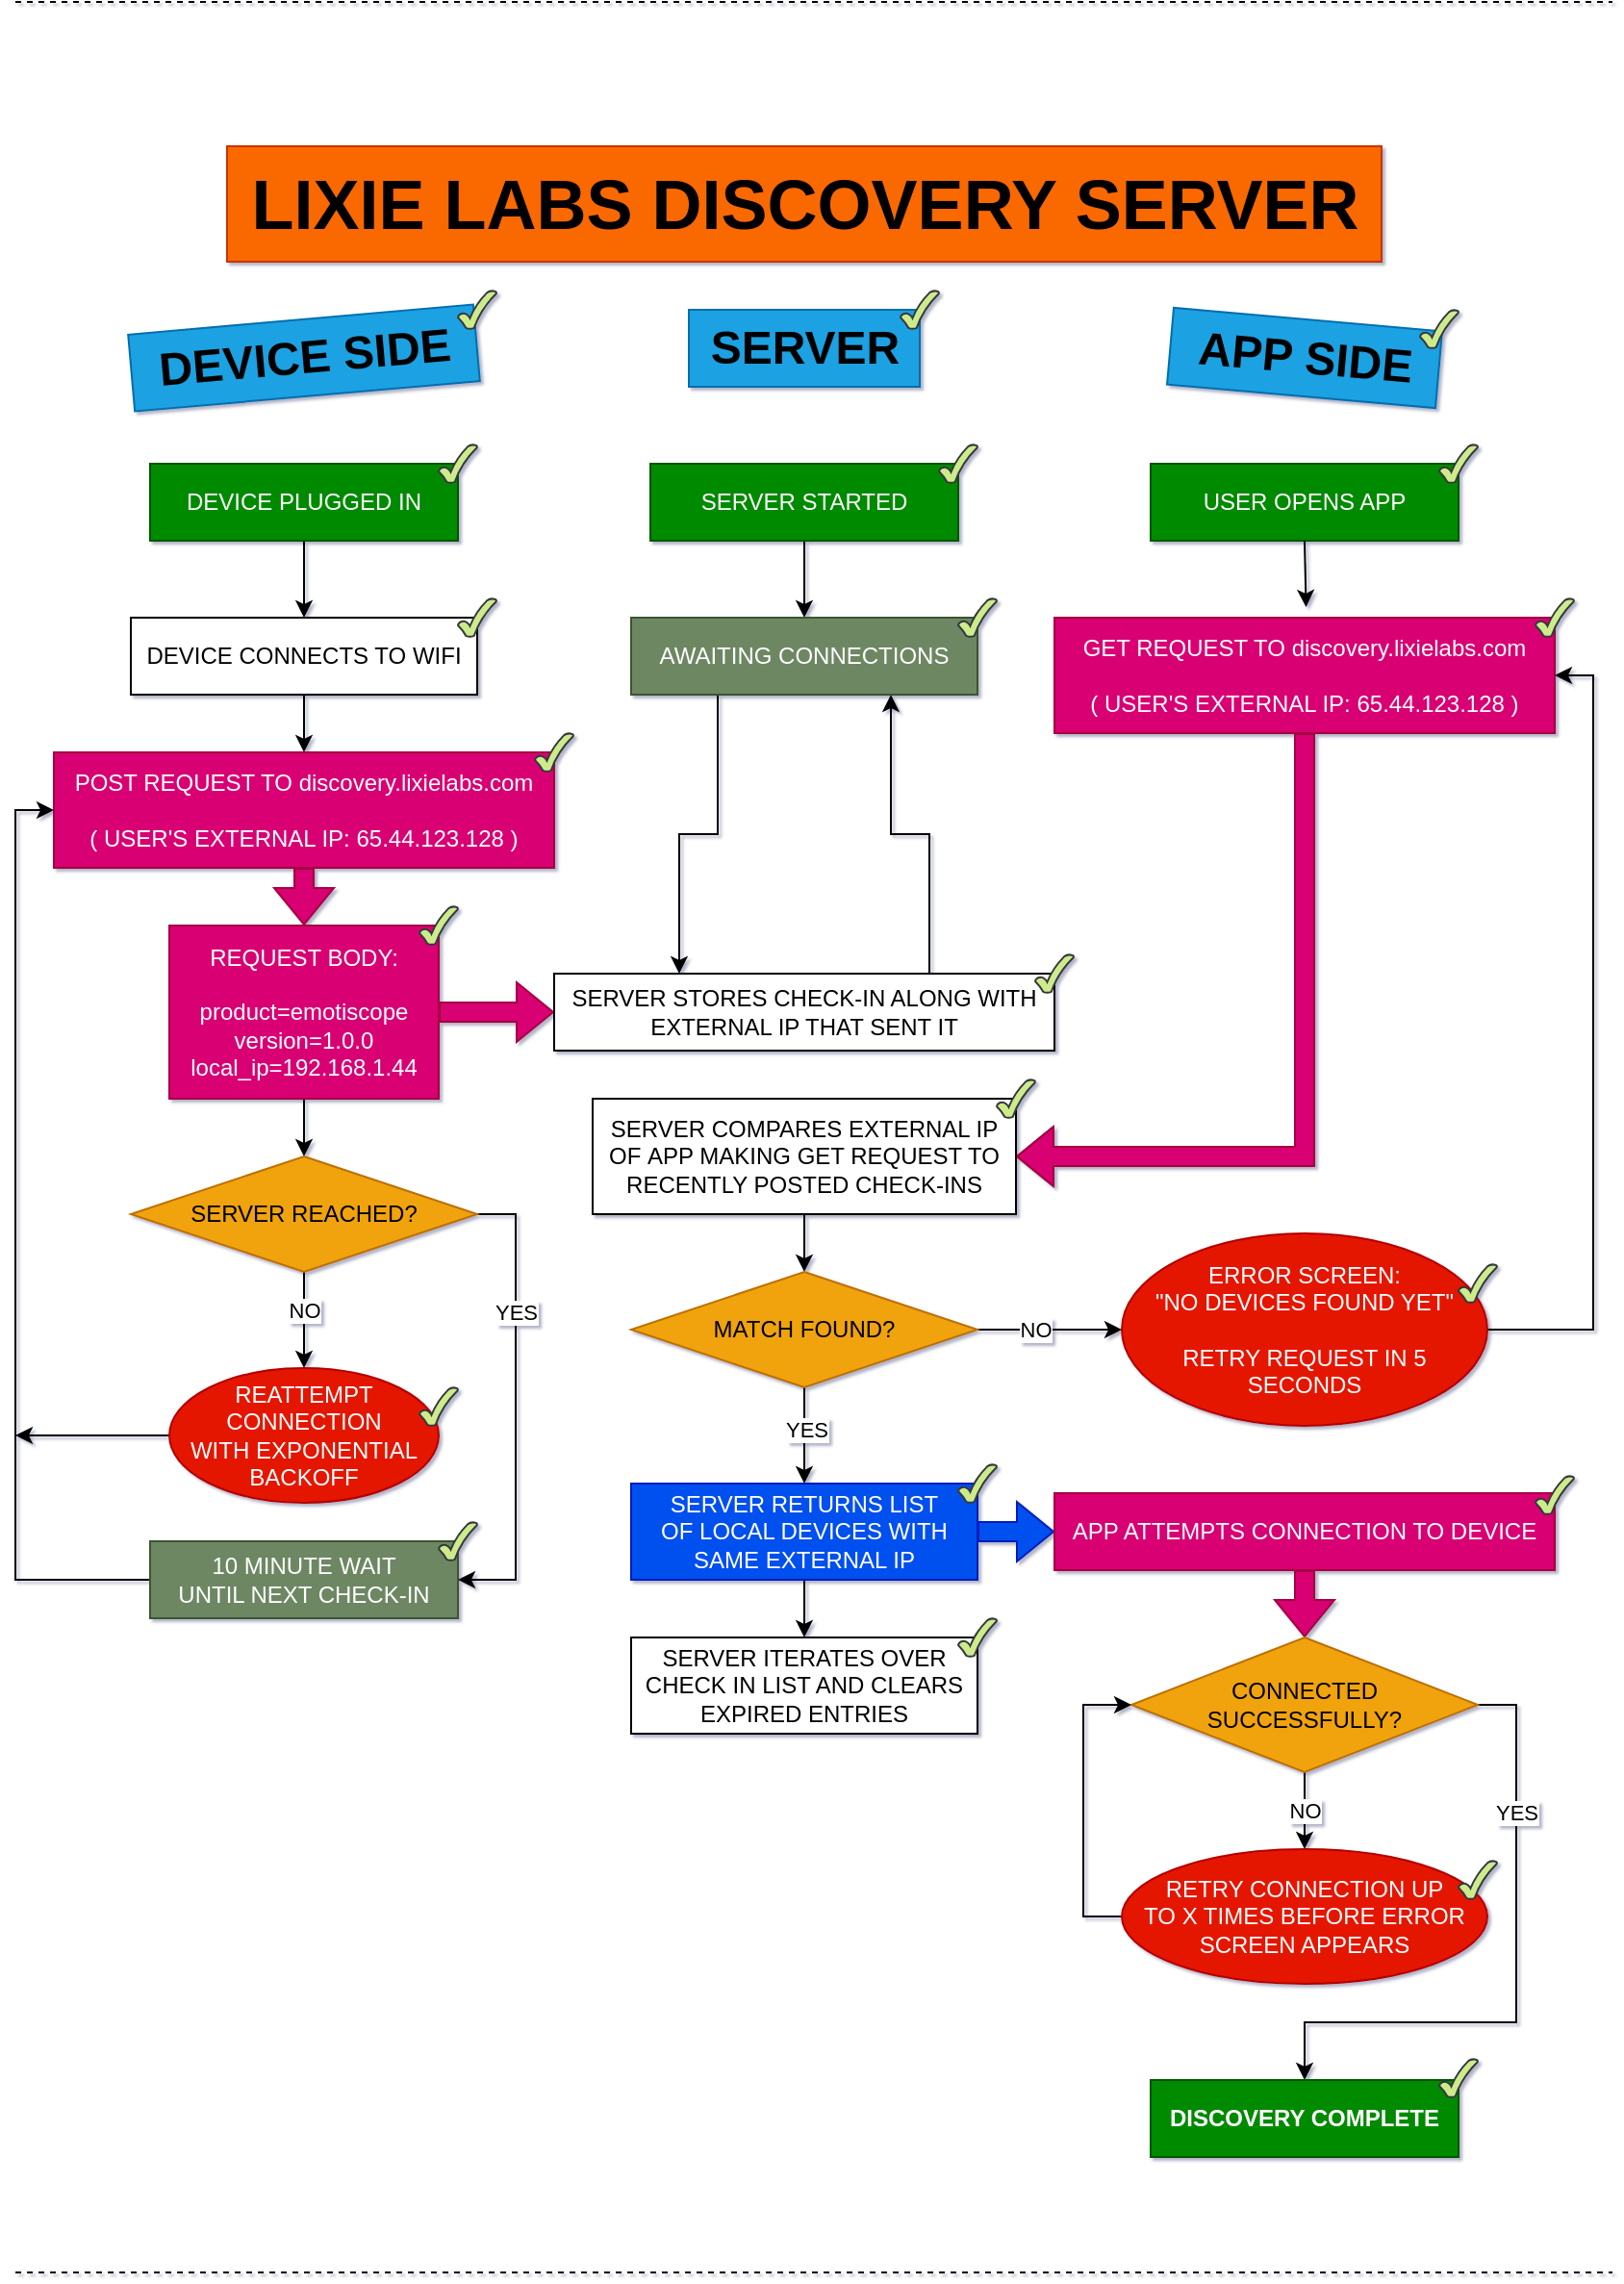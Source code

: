<mxfile>
    <diagram name="Page-1" id="m7h62sNd-sG1F1xwPiXm">
        <mxGraphModel dx="1070" dy="427" grid="1" gridSize="10" guides="1" tooltips="1" connect="1" arrows="1" fold="1" page="1" pageScale="1" pageWidth="850" pageHeight="1100" background="none" math="0" shadow="1">
            <root>
                <mxCell id="0"/>
                <mxCell id="1" parent="0"/>
                <mxCell id="rlILf8Csak6X1hhZwI38-141" style="edgeStyle=orthogonalEdgeStyle;rounded=0;orthogonalLoop=1;jettySize=auto;html=1;exitX=0.5;exitY=1;exitDx=0;exitDy=0;entryX=0.5;entryY=0;entryDx=0;entryDy=0;" parent="1" source="rlILf8Csak6X1hhZwI38-2" target="rlILf8Csak6X1hhZwI38-140" edge="1">
                    <mxGeometry relative="1" as="geometry"/>
                </mxCell>
                <mxCell id="rlILf8Csak6X1hhZwI38-2" value="DEVICE PLUGGED IN" style="rounded=0;whiteSpace=wrap;html=1;fillColor=#008a00;fontColor=#ffffff;strokeColor=#005700;" parent="1" vertex="1">
                    <mxGeometry x="80" y="240" width="160" height="40" as="geometry"/>
                </mxCell>
                <mxCell id="rlILf8Csak6X1hhZwI38-3" value="&lt;b&gt;DEVICE SIDE&lt;/b&gt;" style="text;html=1;align=center;verticalAlign=middle;resizable=0;points=[];autosize=1;strokeColor=#006EAF;fillColor=#1ba1e2;fontSize=24;fontStyle=0;labelBackgroundColor=none;labelBorderColor=none;perimeterSpacing=0;fontColor=#050505;rounded=0;glass=0;shadow=0;rotation=355;" parent="1" vertex="1">
                    <mxGeometry x="70" y="165" width="180" height="40" as="geometry"/>
                </mxCell>
                <mxCell id="rlILf8Csak6X1hhZwI38-143" style="edgeStyle=orthogonalEdgeStyle;rounded=0;orthogonalLoop=1;jettySize=auto;html=1;exitX=0.5;exitY=1;exitDx=0;exitDy=0;entryX=0.5;entryY=0;entryDx=0;entryDy=0;" parent="1" source="rlILf8Csak6X1hhZwI38-140" target="rlILf8Csak6X1hhZwI38-142" edge="1">
                    <mxGeometry relative="1" as="geometry"/>
                </mxCell>
                <mxCell id="rlILf8Csak6X1hhZwI38-140" value="DEVICE CONNECTS TO WIFI" style="rounded=0;whiteSpace=wrap;html=1;" parent="1" vertex="1">
                    <mxGeometry x="70" y="320" width="180" height="40" as="geometry"/>
                </mxCell>
                <mxCell id="rlILf8Csak6X1hhZwI38-288" style="edgeStyle=orthogonalEdgeStyle;rounded=0;orthogonalLoop=1;jettySize=auto;html=1;exitX=0.5;exitY=1;exitDx=0;exitDy=0;entryX=0.5;entryY=0;entryDx=0;entryDy=0;fillColor=#d80073;strokeColor=#A50040;shape=flexArrow;" parent="1" source="rlILf8Csak6X1hhZwI38-142" target="rlILf8Csak6X1hhZwI38-287" edge="1">
                    <mxGeometry relative="1" as="geometry"/>
                </mxCell>
                <mxCell id="rlILf8Csak6X1hhZwI38-142" value="POST REQUEST TO discovery.lixielabs.com&lt;br&gt;&lt;br&gt;( USER'S EXTERNAL IP: 65.44.123.128 )" style="rounded=0;whiteSpace=wrap;html=1;fillColor=#d80073;fontColor=#ffffff;strokeColor=#A50040;" parent="1" vertex="1">
                    <mxGeometry x="30" y="390" width="260" height="60" as="geometry"/>
                </mxCell>
                <mxCell id="rlILf8Csak6X1hhZwI38-152" value="&lt;b&gt;&lt;font style=&quot;font-size: 36px;&quot;&gt;LIXIE LABS DISCOVERY SERVER&lt;/font&gt;&lt;/b&gt;" style="text;html=1;align=center;verticalAlign=middle;resizable=0;points=[];autosize=1;strokeColor=#C73500;fillColor=#fa6800;fontColor=#000000;rounded=0;" parent="1" vertex="1">
                    <mxGeometry x="120" y="75" width="600" height="60" as="geometry"/>
                </mxCell>
                <mxCell id="rlILf8Csak6X1hhZwI38-200" value="&lt;b&gt;APP SIDE&lt;/b&gt;" style="text;html=1;align=center;verticalAlign=middle;resizable=0;points=[];autosize=1;strokeColor=#006EAF;fillColor=#1ba1e2;fontSize=24;fontStyle=0;labelBackgroundColor=none;labelBorderColor=none;perimeterSpacing=0;fontColor=#050505;rounded=0;rotation=5;" parent="1" vertex="1">
                    <mxGeometry x="610" y="165" width="140" height="40" as="geometry"/>
                </mxCell>
                <mxCell id="rlILf8Csak6X1hhZwI38-241" value="" style="endArrow=none;dashed=1;html=1;rounded=0;" parent="1" edge="1">
                    <mxGeometry width="50" height="50" relative="1" as="geometry">
                        <mxPoint x="10" as="sourcePoint"/>
                        <mxPoint x="840" as="targetPoint"/>
                    </mxGeometry>
                </mxCell>
                <mxCell id="rlILf8Csak6X1hhZwI38-298" style="edgeStyle=orthogonalEdgeStyle;rounded=0;orthogonalLoop=1;jettySize=auto;html=1;exitX=1;exitY=0.5;exitDx=0;exitDy=0;entryX=0;entryY=0.5;entryDx=0;entryDy=0;fillColor=#d80073;strokeColor=#A50040;shape=flexArrow;" parent="1" source="rlILf8Csak6X1hhZwI38-287" target="rlILf8Csak6X1hhZwI38-289" edge="1">
                    <mxGeometry relative="1" as="geometry"/>
                </mxCell>
                <mxCell id="rlILf8Csak6X1hhZwI38-311" style="edgeStyle=orthogonalEdgeStyle;rounded=0;orthogonalLoop=1;jettySize=auto;html=1;exitX=0.5;exitY=1;exitDx=0;exitDy=0;entryX=0.5;entryY=0;entryDx=0;entryDy=0;" parent="1" source="rlILf8Csak6X1hhZwI38-287" target="rlILf8Csak6X1hhZwI38-310" edge="1">
                    <mxGeometry relative="1" as="geometry"/>
                </mxCell>
                <mxCell id="rlILf8Csak6X1hhZwI38-287" value="&lt;div&gt;REQUEST BODY:&lt;/div&gt;&lt;div&gt;&lt;br&gt;&lt;/div&gt;&lt;div&gt;product=emotiscope&lt;/div&gt;&lt;div&gt;version=1.0.0&lt;/div&gt;&lt;div&gt;local_ip=192.168.1.44&lt;/div&gt;" style="rounded=0;whiteSpace=wrap;html=1;fillColor=#d80073;fontColor=#ffffff;strokeColor=#A50040;" parent="1" vertex="1">
                    <mxGeometry x="90" y="480" width="140" height="90" as="geometry"/>
                </mxCell>
                <mxCell id="rlILf8Csak6X1hhZwI38-325" style="edgeStyle=orthogonalEdgeStyle;rounded=0;orthogonalLoop=1;jettySize=auto;html=1;exitX=0.75;exitY=0;exitDx=0;exitDy=0;entryX=0.75;entryY=1;entryDx=0;entryDy=0;" parent="1" source="rlILf8Csak6X1hhZwI38-289" target="rlILf8Csak6X1hhZwI38-321" edge="1">
                    <mxGeometry relative="1" as="geometry"/>
                </mxCell>
                <mxCell id="rlILf8Csak6X1hhZwI38-289" value="SERVER STORES CHECK-IN ALONG WITH EXTERNAL IP THAT SENT IT" style="rounded=0;whiteSpace=wrap;html=1;" parent="1" vertex="1">
                    <mxGeometry x="290" y="505" width="260" height="40" as="geometry"/>
                </mxCell>
                <mxCell id="rlILf8Csak6X1hhZwI38-292" value="USER OPENS APP" style="rounded=0;whiteSpace=wrap;html=1;fillColor=#008a00;fontColor=#ffffff;strokeColor=#005700;" parent="1" vertex="1">
                    <mxGeometry x="600" y="240" width="160" height="40" as="geometry"/>
                </mxCell>
                <mxCell id="rlILf8Csak6X1hhZwI38-293" value="&lt;b&gt;SERVER&lt;/b&gt;" style="text;html=1;align=center;verticalAlign=middle;resizable=0;points=[];autosize=1;strokeColor=#006EAF;fillColor=#1ba1e2;fontSize=24;fontStyle=0;labelBackgroundColor=none;labelBorderColor=none;perimeterSpacing=0;fontColor=#050505;rounded=0;glass=0;shadow=0;rotation=0;" parent="1" vertex="1">
                    <mxGeometry x="360" y="160" width="120" height="40" as="geometry"/>
                </mxCell>
                <mxCell id="rlILf8Csak6X1hhZwI38-322" style="edgeStyle=orthogonalEdgeStyle;rounded=0;orthogonalLoop=1;jettySize=auto;html=1;exitX=0.5;exitY=1;exitDx=0;exitDy=0;entryX=0.5;entryY=0;entryDx=0;entryDy=0;" parent="1" source="rlILf8Csak6X1hhZwI38-294" target="rlILf8Csak6X1hhZwI38-321" edge="1">
                    <mxGeometry relative="1" as="geometry"/>
                </mxCell>
                <mxCell id="rlILf8Csak6X1hhZwI38-294" value="SERVER STARTED" style="rounded=0;whiteSpace=wrap;html=1;fillColor=#008a00;fontColor=#ffffff;strokeColor=#005700;" parent="1" vertex="1">
                    <mxGeometry x="340" y="240" width="160" height="40" as="geometry"/>
                </mxCell>
                <mxCell id="rlILf8Csak6X1hhZwI38-300" style="edgeStyle=orthogonalEdgeStyle;rounded=0;orthogonalLoop=1;jettySize=auto;html=1;exitX=0.5;exitY=1;exitDx=0;exitDy=0;entryX=1;entryY=0.5;entryDx=0;entryDy=0;fillColor=#d80073;strokeColor=#A50040;shape=flexArrow;" parent="1" source="rlILf8Csak6X1hhZwI38-295" target="rlILf8Csak6X1hhZwI38-299" edge="1">
                    <mxGeometry relative="1" as="geometry"/>
                </mxCell>
                <mxCell id="rlILf8Csak6X1hhZwI38-295" value="GET REQUEST TO discovery.lixielabs.com&lt;br&gt;&lt;br&gt;( USER'S EXTERNAL IP: 65.44.123.128 )" style="rounded=0;whiteSpace=wrap;html=1;fillColor=#d80073;fontColor=#ffffff;strokeColor=#A50040;" parent="1" vertex="1">
                    <mxGeometry x="550" y="320" width="260" height="60" as="geometry"/>
                </mxCell>
                <mxCell id="rlILf8Csak6X1hhZwI38-296" style="edgeStyle=orthogonalEdgeStyle;rounded=0;orthogonalLoop=1;jettySize=auto;html=1;exitX=0.5;exitY=1;exitDx=0;exitDy=0;entryX=0.503;entryY=-0.092;entryDx=0;entryDy=0;entryPerimeter=0;" parent="1" source="rlILf8Csak6X1hhZwI38-292" target="rlILf8Csak6X1hhZwI38-295" edge="1">
                    <mxGeometry relative="1" as="geometry"/>
                </mxCell>
                <mxCell id="rlILf8Csak6X1hhZwI38-303" style="edgeStyle=orthogonalEdgeStyle;rounded=0;orthogonalLoop=1;jettySize=auto;html=1;exitX=0.5;exitY=1;exitDx=0;exitDy=0;entryX=0.5;entryY=0;entryDx=0;entryDy=0;" parent="1" source="rlILf8Csak6X1hhZwI38-299" target="rlILf8Csak6X1hhZwI38-302" edge="1">
                    <mxGeometry relative="1" as="geometry"/>
                </mxCell>
                <mxCell id="rlILf8Csak6X1hhZwI38-299" value="SERVER COMPARES EXTERNAL IP&lt;br&gt;OF&amp;nbsp;APP MAKING GET REQUEST TO&lt;br&gt;RECENTLY POSTED CHECK-INS" style="rounded=0;whiteSpace=wrap;html=1;" parent="1" vertex="1">
                    <mxGeometry x="310" y="570" width="220" height="60" as="geometry"/>
                </mxCell>
                <mxCell id="rlILf8Csak6X1hhZwI38-306" style="edgeStyle=orthogonalEdgeStyle;rounded=0;orthogonalLoop=1;jettySize=auto;html=1;exitX=1;exitY=0.5;exitDx=0;exitDy=0;entryX=0;entryY=0.5;entryDx=0;entryDy=0;" parent="1" source="rlILf8Csak6X1hhZwI38-302" target="rlILf8Csak6X1hhZwI38-305" edge="1">
                    <mxGeometry relative="1" as="geometry"/>
                </mxCell>
                <mxCell id="rlILf8Csak6X1hhZwI38-307" value="NO" style="edgeLabel;html=1;align=center;verticalAlign=middle;resizable=0;points=[];rounded=0;" parent="rlILf8Csak6X1hhZwI38-306" vertex="1" connectable="0">
                    <mxGeometry x="-0.2" y="-3" relative="1" as="geometry">
                        <mxPoint y="-3" as="offset"/>
                    </mxGeometry>
                </mxCell>
                <mxCell id="rlILf8Csak6X1hhZwI38-328" style="edgeStyle=orthogonalEdgeStyle;rounded=0;orthogonalLoop=1;jettySize=auto;html=1;exitX=0.5;exitY=1;exitDx=0;exitDy=0;entryX=0.5;entryY=0;entryDx=0;entryDy=0;" parent="1" source="rlILf8Csak6X1hhZwI38-302" target="rlILf8Csak6X1hhZwI38-327" edge="1">
                    <mxGeometry relative="1" as="geometry"/>
                </mxCell>
                <mxCell id="rlILf8Csak6X1hhZwI38-329" value="YES" style="edgeLabel;html=1;align=center;verticalAlign=middle;resizable=0;points=[];rounded=0;" parent="rlILf8Csak6X1hhZwI38-328" vertex="1" connectable="0">
                    <mxGeometry x="-0.133" y="1" relative="1" as="geometry">
                        <mxPoint as="offset"/>
                    </mxGeometry>
                </mxCell>
                <mxCell id="rlILf8Csak6X1hhZwI38-302" value="MATCH FOUND?" style="rhombus;whiteSpace=wrap;html=1;fillColor=#f0a30a;fontColor=#000000;strokeColor=#BD7000;rounded=0;" parent="1" vertex="1">
                    <mxGeometry x="330" y="660" width="180" height="60" as="geometry"/>
                </mxCell>
                <mxCell id="rlILf8Csak6X1hhZwI38-326" style="edgeStyle=orthogonalEdgeStyle;rounded=0;orthogonalLoop=1;jettySize=auto;html=1;exitX=1;exitY=0.5;exitDx=0;exitDy=0;entryX=1;entryY=0.5;entryDx=0;entryDy=0;" parent="1" source="rlILf8Csak6X1hhZwI38-305" target="rlILf8Csak6X1hhZwI38-295" edge="1">
                    <mxGeometry relative="1" as="geometry">
                        <Array as="points">
                            <mxPoint x="830" y="690"/>
                            <mxPoint x="830" y="350"/>
                        </Array>
                    </mxGeometry>
                </mxCell>
                <mxCell id="rlILf8Csak6X1hhZwI38-305" value="ERROR SCREEN:&lt;br&gt;&quot;NO DEVICES FOUND YET&quot;&lt;br&gt;&lt;br&gt;RETRY REQUEST IN 5 SECONDS" style="ellipse;whiteSpace=wrap;html=1;fillColor=#e51400;strokeColor=#B20000;fontColor=#ffffff;rounded=0;" parent="1" vertex="1">
                    <mxGeometry x="585" y="640" width="190" height="100" as="geometry"/>
                </mxCell>
                <mxCell id="rlILf8Csak6X1hhZwI38-320" style="edgeStyle=orthogonalEdgeStyle;rounded=0;orthogonalLoop=1;jettySize=auto;html=1;exitX=0;exitY=0.5;exitDx=0;exitDy=0;entryX=0;entryY=0.5;entryDx=0;entryDy=0;" parent="1" source="rlILf8Csak6X1hhZwI38-308" target="rlILf8Csak6X1hhZwI38-142" edge="1">
                    <mxGeometry relative="1" as="geometry"/>
                </mxCell>
                <mxCell id="rlILf8Csak6X1hhZwI38-308" value="10 MINUTE WAIT&lt;br&gt;UNTIL NEXT CHECK-IN" style="rounded=0;whiteSpace=wrap;html=1;fillColor=#6d8764;fontColor=#ffffff;strokeColor=#3A5431;" parent="1" vertex="1">
                    <mxGeometry x="80" y="800" width="160" height="40" as="geometry"/>
                </mxCell>
                <mxCell id="rlILf8Csak6X1hhZwI38-314" style="edgeStyle=orthogonalEdgeStyle;rounded=0;orthogonalLoop=1;jettySize=auto;html=1;exitX=0.5;exitY=1;exitDx=0;exitDy=0;entryX=0.5;entryY=0;entryDx=0;entryDy=0;" parent="1" source="rlILf8Csak6X1hhZwI38-310" target="rlILf8Csak6X1hhZwI38-313" edge="1">
                    <mxGeometry relative="1" as="geometry"/>
                </mxCell>
                <mxCell id="rlILf8Csak6X1hhZwI38-315" value="NO" style="edgeLabel;html=1;align=center;verticalAlign=middle;resizable=0;points=[];rounded=0;" parent="rlILf8Csak6X1hhZwI38-314" vertex="1" connectable="0">
                    <mxGeometry x="-0.05" y="-1" relative="1" as="geometry">
                        <mxPoint x="1" y="-4" as="offset"/>
                    </mxGeometry>
                </mxCell>
                <mxCell id="rlILf8Csak6X1hhZwI38-318" style="edgeStyle=orthogonalEdgeStyle;rounded=0;orthogonalLoop=1;jettySize=auto;html=1;exitX=1;exitY=0.5;exitDx=0;exitDy=0;entryX=1;entryY=0.5;entryDx=0;entryDy=0;" parent="1" source="rlILf8Csak6X1hhZwI38-310" target="rlILf8Csak6X1hhZwI38-308" edge="1">
                    <mxGeometry relative="1" as="geometry">
                        <Array as="points">
                            <mxPoint x="270" y="630"/>
                            <mxPoint x="270" y="820"/>
                        </Array>
                    </mxGeometry>
                </mxCell>
                <mxCell id="rlILf8Csak6X1hhZwI38-319" value="YES" style="edgeLabel;html=1;align=center;verticalAlign=middle;resizable=0;points=[];rounded=0;" parent="rlILf8Csak6X1hhZwI38-318" vertex="1" connectable="0">
                    <mxGeometry x="-0.172" y="-2" relative="1" as="geometry">
                        <mxPoint x="2" y="-29" as="offset"/>
                    </mxGeometry>
                </mxCell>
                <mxCell id="rlILf8Csak6X1hhZwI38-310" value="SERVER REACHED?" style="rhombus;whiteSpace=wrap;html=1;fillColor=#f0a30a;fontColor=#000000;strokeColor=#BD7000;rounded=0;" parent="1" vertex="1">
                    <mxGeometry x="70" y="600" width="180" height="60" as="geometry"/>
                </mxCell>
                <mxCell id="rlILf8Csak6X1hhZwI38-341" style="edgeStyle=orthogonalEdgeStyle;rounded=0;orthogonalLoop=1;jettySize=auto;html=1;exitX=0;exitY=0.5;exitDx=0;exitDy=0;" parent="1" source="rlILf8Csak6X1hhZwI38-313" edge="1">
                    <mxGeometry relative="1" as="geometry">
                        <mxPoint x="10" y="745" as="targetPoint"/>
                    </mxGeometry>
                </mxCell>
                <mxCell id="rlILf8Csak6X1hhZwI38-313" value="REATTEMPT CONNECTION&lt;br&gt;WITH EXPONENTIAL BACKOFF" style="ellipse;whiteSpace=wrap;html=1;fillColor=#e51400;strokeColor=#B20000;fontColor=#ffffff;rounded=0;" parent="1" vertex="1">
                    <mxGeometry x="90" y="710" width="140" height="70" as="geometry"/>
                </mxCell>
                <mxCell id="rlILf8Csak6X1hhZwI38-324" style="edgeStyle=orthogonalEdgeStyle;rounded=0;orthogonalLoop=1;jettySize=auto;html=1;exitX=0.25;exitY=1;exitDx=0;exitDy=0;entryX=0.25;entryY=0;entryDx=0;entryDy=0;" parent="1" source="rlILf8Csak6X1hhZwI38-321" target="rlILf8Csak6X1hhZwI38-289" edge="1">
                    <mxGeometry relative="1" as="geometry"/>
                </mxCell>
                <mxCell id="rlILf8Csak6X1hhZwI38-321" value="AWAITING CONNECTIONS" style="rounded=0;whiteSpace=wrap;html=1;fillColor=#6d8764;fontColor=#ffffff;strokeColor=#3A5431;" parent="1" vertex="1">
                    <mxGeometry x="330" y="320" width="180" height="40" as="geometry"/>
                </mxCell>
                <mxCell id="rlILf8Csak6X1hhZwI38-331" style="edgeStyle=orthogonalEdgeStyle;rounded=0;orthogonalLoop=1;jettySize=auto;html=1;exitX=1;exitY=0.5;exitDx=0;exitDy=0;entryX=0;entryY=0.5;entryDx=0;entryDy=0;fillColor=#0050ef;strokeColor=#001DBC;shape=flexArrow;" parent="1" source="rlILf8Csak6X1hhZwI38-327" target="rlILf8Csak6X1hhZwI38-330" edge="1">
                    <mxGeometry relative="1" as="geometry"/>
                </mxCell>
                <mxCell id="rlILf8Csak6X1hhZwI38-344" style="edgeStyle=orthogonalEdgeStyle;rounded=0;orthogonalLoop=1;jettySize=auto;html=1;exitX=0.5;exitY=1;exitDx=0;exitDy=0;entryX=0.5;entryY=0;entryDx=0;entryDy=0;" parent="1" source="rlILf8Csak6X1hhZwI38-327" target="rlILf8Csak6X1hhZwI38-343" edge="1">
                    <mxGeometry relative="1" as="geometry"/>
                </mxCell>
                <mxCell id="rlILf8Csak6X1hhZwI38-327" value="SERVER RETURNS LIST&lt;br&gt;OF LOCAL DEVICES WITH&lt;br&gt;SAME EXTERNAL IP" style="rounded=0;whiteSpace=wrap;html=1;fillColor=#0050ef;fontColor=#ffffff;strokeColor=#001DBC;" parent="1" vertex="1">
                    <mxGeometry x="330" y="770" width="180" height="50" as="geometry"/>
                </mxCell>
                <mxCell id="rlILf8Csak6X1hhZwI38-333" style="edgeStyle=orthogonalEdgeStyle;rounded=0;orthogonalLoop=1;jettySize=auto;html=1;exitX=0.5;exitY=1;exitDx=0;exitDy=0;entryX=0.5;entryY=0;entryDx=0;entryDy=0;fillColor=#d80073;strokeColor=#A50040;shape=flexArrow;" parent="1" source="rlILf8Csak6X1hhZwI38-330" target="rlILf8Csak6X1hhZwI38-332" edge="1">
                    <mxGeometry relative="1" as="geometry"/>
                </mxCell>
                <mxCell id="rlILf8Csak6X1hhZwI38-330" value="APP ATTEMPTS CONNECTION TO DEVICE" style="rounded=0;whiteSpace=wrap;html=1;fillColor=#d80073;fontColor=#ffffff;strokeColor=#A50040;" parent="1" vertex="1">
                    <mxGeometry x="550" y="775" width="260" height="40" as="geometry"/>
                </mxCell>
                <mxCell id="rlILf8Csak6X1hhZwI38-335" style="edgeStyle=orthogonalEdgeStyle;rounded=0;orthogonalLoop=1;jettySize=auto;html=1;exitX=0.5;exitY=1;exitDx=0;exitDy=0;entryX=0.5;entryY=0;entryDx=0;entryDy=0;" parent="1" source="rlILf8Csak6X1hhZwI38-332" target="rlILf8Csak6X1hhZwI38-334" edge="1">
                    <mxGeometry relative="1" as="geometry"/>
                </mxCell>
                <mxCell id="rlILf8Csak6X1hhZwI38-336" value="NO" style="edgeLabel;html=1;align=center;verticalAlign=middle;resizable=0;points=[];rounded=0;" parent="rlILf8Csak6X1hhZwI38-335" vertex="1" connectable="0">
                    <mxGeometry x="-0.356" y="-2" relative="1" as="geometry">
                        <mxPoint x="2" y="7" as="offset"/>
                    </mxGeometry>
                </mxCell>
                <mxCell id="rlILf8Csak6X1hhZwI38-338" style="edgeStyle=orthogonalEdgeStyle;rounded=0;orthogonalLoop=1;jettySize=auto;html=1;exitX=1;exitY=0.5;exitDx=0;exitDy=0;entryX=0.5;entryY=0;entryDx=0;entryDy=0;" parent="1" source="rlILf8Csak6X1hhZwI38-332" target="rlILf8Csak6X1hhZwI38-337" edge="1">
                    <mxGeometry relative="1" as="geometry">
                        <Array as="points">
                            <mxPoint x="790" y="885"/>
                            <mxPoint x="790" y="1050"/>
                            <mxPoint x="680" y="1050"/>
                        </Array>
                    </mxGeometry>
                </mxCell>
                <mxCell id="rlILf8Csak6X1hhZwI38-339" value="YES" style="edgeLabel;html=1;align=center;verticalAlign=middle;resizable=0;points=[];rounded=0;" parent="rlILf8Csak6X1hhZwI38-338" vertex="1" connectable="0">
                    <mxGeometry x="-0.401" y="-1" relative="1" as="geometry">
                        <mxPoint x="1" y="-22" as="offset"/>
                    </mxGeometry>
                </mxCell>
                <mxCell id="rlILf8Csak6X1hhZwI38-332" value="CONNECTED SUCCESSFULLY?" style="rhombus;whiteSpace=wrap;html=1;fillColor=#f0a30a;fontColor=#000000;strokeColor=#BD7000;rounded=0;" parent="1" vertex="1">
                    <mxGeometry x="590" y="850" width="180" height="70" as="geometry"/>
                </mxCell>
                <mxCell id="rlILf8Csak6X1hhZwI38-342" style="edgeStyle=orthogonalEdgeStyle;rounded=0;orthogonalLoop=1;jettySize=auto;html=1;exitX=0;exitY=0.5;exitDx=0;exitDy=0;entryX=0;entryY=0.5;entryDx=0;entryDy=0;" parent="1" source="rlILf8Csak6X1hhZwI38-334" target="rlILf8Csak6X1hhZwI38-332" edge="1">
                    <mxGeometry relative="1" as="geometry"/>
                </mxCell>
                <mxCell id="rlILf8Csak6X1hhZwI38-334" value="RETRY CONNECTION UP&lt;br&gt;TO X TIMES BEFORE ERROR SCREEN APPEARS" style="ellipse;whiteSpace=wrap;html=1;fillColor=#e51400;strokeColor=#B20000;fontColor=#ffffff;rounded=0;" parent="1" vertex="1">
                    <mxGeometry x="585" y="960" width="190" height="70" as="geometry"/>
                </mxCell>
                <mxCell id="rlILf8Csak6X1hhZwI38-337" value="DISCOVERY COMPLETE" style="rounded=0;whiteSpace=wrap;html=1;fillColor=#008a00;fontColor=#ffffff;strokeColor=#005700;fontStyle=1;" parent="1" vertex="1">
                    <mxGeometry x="600" y="1080" width="160" height="40" as="geometry"/>
                </mxCell>
                <mxCell id="rlILf8Csak6X1hhZwI38-343" value="SERVER ITERATES OVER CHECK IN LIST AND CLEARS EXPIRED ENTRIES" style="rounded=0;whiteSpace=wrap;html=1;" parent="1" vertex="1">
                    <mxGeometry x="330" y="850" width="180" height="50" as="geometry"/>
                </mxCell>
                <mxCell id="rlILf8Csak6X1hhZwI38-345" value="" style="endArrow=none;dashed=1;html=1;rounded=0;" parent="1" edge="1">
                    <mxGeometry width="50" height="50" relative="1" as="geometry">
                        <mxPoint x="10" y="1180" as="sourcePoint"/>
                        <mxPoint x="840" y="1180" as="targetPoint"/>
                    </mxGeometry>
                </mxCell>
                <mxCell id="ryU5Rt2BenNnfQmtWVMC-1" value="" style="verticalLabelPosition=bottom;verticalAlign=top;html=1;shape=mxgraph.basic.tick;fillColor=#cdeb8b;strokeColor=#36393d;rounded=0;" parent="1" vertex="1">
                    <mxGeometry x="490" y="230" width="20" height="20" as="geometry"/>
                </mxCell>
                <mxCell id="ryU5Rt2BenNnfQmtWVMC-2" value="" style="verticalLabelPosition=bottom;verticalAlign=top;html=1;shape=mxgraph.basic.tick;fillColor=#cdeb8b;strokeColor=#36393d;rounded=0;" parent="1" vertex="1">
                    <mxGeometry x="500" y="310" width="20" height="20" as="geometry"/>
                </mxCell>
                <mxCell id="ryU5Rt2BenNnfQmtWVMC-5" value="" style="verticalLabelPosition=bottom;verticalAlign=top;html=1;shape=mxgraph.basic.tick;fillColor=#cdeb8b;strokeColor=#36393d;rounded=0;" parent="1" vertex="1">
                    <mxGeometry x="540" y="495" width="20" height="20" as="geometry"/>
                </mxCell>
                <mxCell id="ryU5Rt2BenNnfQmtWVMC-6" value="" style="verticalLabelPosition=bottom;verticalAlign=top;html=1;shape=mxgraph.basic.tick;fillColor=#cdeb8b;strokeColor=#36393d;rounded=0;" parent="1" vertex="1">
                    <mxGeometry x="520" y="560" width="20" height="20" as="geometry"/>
                </mxCell>
                <mxCell id="ryU5Rt2BenNnfQmtWVMC-7" value="" style="verticalLabelPosition=bottom;verticalAlign=top;html=1;shape=mxgraph.basic.tick;fillColor=#cdeb8b;strokeColor=#36393d;rounded=0;" parent="1" vertex="1">
                    <mxGeometry x="500" y="760" width="20" height="20" as="geometry"/>
                </mxCell>
                <mxCell id="ryU5Rt2BenNnfQmtWVMC-8" value="" style="verticalLabelPosition=bottom;verticalAlign=top;html=1;shape=mxgraph.basic.tick;fillColor=#cdeb8b;strokeColor=#36393d;rounded=0;" parent="1" vertex="1">
                    <mxGeometry x="500" y="840" width="20" height="20" as="geometry"/>
                </mxCell>
                <mxCell id="ryU5Rt2BenNnfQmtWVMC-10" value="" style="verticalLabelPosition=bottom;verticalAlign=top;html=1;shape=mxgraph.basic.tick;fillColor=#cdeb8b;strokeColor=#36393d;rounded=0;" parent="1" vertex="1">
                    <mxGeometry x="230" y="230" width="20" height="20" as="geometry"/>
                </mxCell>
                <mxCell id="ryU5Rt2BenNnfQmtWVMC-11" value="" style="verticalLabelPosition=bottom;verticalAlign=top;html=1;shape=mxgraph.basic.tick;fillColor=#cdeb8b;strokeColor=#36393d;rounded=0;" parent="1" vertex="1">
                    <mxGeometry x="240" y="310" width="20" height="20" as="geometry"/>
                </mxCell>
                <mxCell id="ryU5Rt2BenNnfQmtWVMC-12" value="" style="verticalLabelPosition=bottom;verticalAlign=top;html=1;shape=mxgraph.basic.tick;fillColor=#cdeb8b;strokeColor=#36393d;rounded=0;" parent="1" vertex="1">
                    <mxGeometry x="280" y="380" width="20" height="20" as="geometry"/>
                </mxCell>
                <mxCell id="ryU5Rt2BenNnfQmtWVMC-13" value="" style="verticalLabelPosition=bottom;verticalAlign=top;html=1;shape=mxgraph.basic.tick;fillColor=#cdeb8b;strokeColor=#36393d;rounded=0;" parent="1" vertex="1">
                    <mxGeometry x="220" y="470" width="20" height="20" as="geometry"/>
                </mxCell>
                <mxCell id="ryU5Rt2BenNnfQmtWVMC-14" value="" style="verticalLabelPosition=bottom;verticalAlign=top;html=1;shape=mxgraph.basic.tick;fillColor=#cdeb8b;strokeColor=#36393d;rounded=0;" parent="1" vertex="1">
                    <mxGeometry x="230" y="790" width="20" height="20" as="geometry"/>
                </mxCell>
                <mxCell id="ryU5Rt2BenNnfQmtWVMC-15" value="" style="verticalLabelPosition=bottom;verticalAlign=top;html=1;shape=mxgraph.basic.tick;fillColor=#cdeb8b;strokeColor=#36393d;rounded=0;" parent="1" vertex="1">
                    <mxGeometry x="220" y="720" width="20" height="20" as="geometry"/>
                </mxCell>
                <mxCell id="ryU5Rt2BenNnfQmtWVMC-16" value="" style="verticalLabelPosition=bottom;verticalAlign=top;html=1;shape=mxgraph.basic.tick;fillColor=#cdeb8b;strokeColor=#36393d;rounded=0;" parent="1" vertex="1">
                    <mxGeometry x="240" y="150" width="20" height="20" as="geometry"/>
                </mxCell>
                <mxCell id="ryU5Rt2BenNnfQmtWVMC-17" value="" style="verticalLabelPosition=bottom;verticalAlign=top;html=1;shape=mxgraph.basic.tick;fillColor=#cdeb8b;strokeColor=#36393d;rounded=0;" parent="1" vertex="1">
                    <mxGeometry x="750" y="230" width="20" height="20" as="geometry"/>
                </mxCell>
                <mxCell id="ryU5Rt2BenNnfQmtWVMC-18" value="" style="verticalLabelPosition=bottom;verticalAlign=top;html=1;shape=mxgraph.basic.tick;fillColor=#cdeb8b;strokeColor=#36393d;rounded=0;" parent="1" vertex="1">
                    <mxGeometry x="800" y="310" width="20" height="20" as="geometry"/>
                </mxCell>
                <mxCell id="ryU5Rt2BenNnfQmtWVMC-19" value="" style="verticalLabelPosition=bottom;verticalAlign=top;html=1;shape=mxgraph.basic.tick;fillColor=#cdeb8b;strokeColor=#36393d;rounded=0;" parent="1" vertex="1">
                    <mxGeometry x="800" y="766" width="20" height="20" as="geometry"/>
                </mxCell>
                <mxCell id="ryU5Rt2BenNnfQmtWVMC-21" value="" style="verticalLabelPosition=bottom;verticalAlign=top;html=1;shape=mxgraph.basic.tick;fillColor=#cdeb8b;strokeColor=#36393d;rounded=0;" parent="1" vertex="1">
                    <mxGeometry x="760" y="966" width="20" height="20" as="geometry"/>
                </mxCell>
                <mxCell id="ryU5Rt2BenNnfQmtWVMC-22" value="" style="verticalLabelPosition=bottom;verticalAlign=top;html=1;shape=mxgraph.basic.tick;fillColor=#cdeb8b;strokeColor=#36393d;rounded=0;" parent="1" vertex="1">
                    <mxGeometry x="750" y="1069" width="20" height="20" as="geometry"/>
                </mxCell>
                <mxCell id="ryU5Rt2BenNnfQmtWVMC-23" value="" style="verticalLabelPosition=bottom;verticalAlign=top;html=1;shape=mxgraph.basic.tick;fillColor=#cdeb8b;strokeColor=#36393d;rounded=0;" parent="1" vertex="1">
                    <mxGeometry x="760" y="656" width="20" height="20" as="geometry"/>
                </mxCell>
                <mxCell id="ryU5Rt2BenNnfQmtWVMC-24" value="" style="verticalLabelPosition=bottom;verticalAlign=top;html=1;shape=mxgraph.basic.tick;fillColor=#cdeb8b;strokeColor=#36393d;rounded=0;" parent="1" vertex="1">
                    <mxGeometry x="470" y="150" width="20" height="20" as="geometry"/>
                </mxCell>
                <mxCell id="ryU5Rt2BenNnfQmtWVMC-25" value="" style="verticalLabelPosition=bottom;verticalAlign=top;html=1;shape=mxgraph.basic.tick;fillColor=#cdeb8b;strokeColor=#36393d;rounded=0;" parent="1" vertex="1">
                    <mxGeometry x="740" y="160" width="20" height="20" as="geometry"/>
                </mxCell>
            </root>
        </mxGraphModel>
    </diagram>
</mxfile>